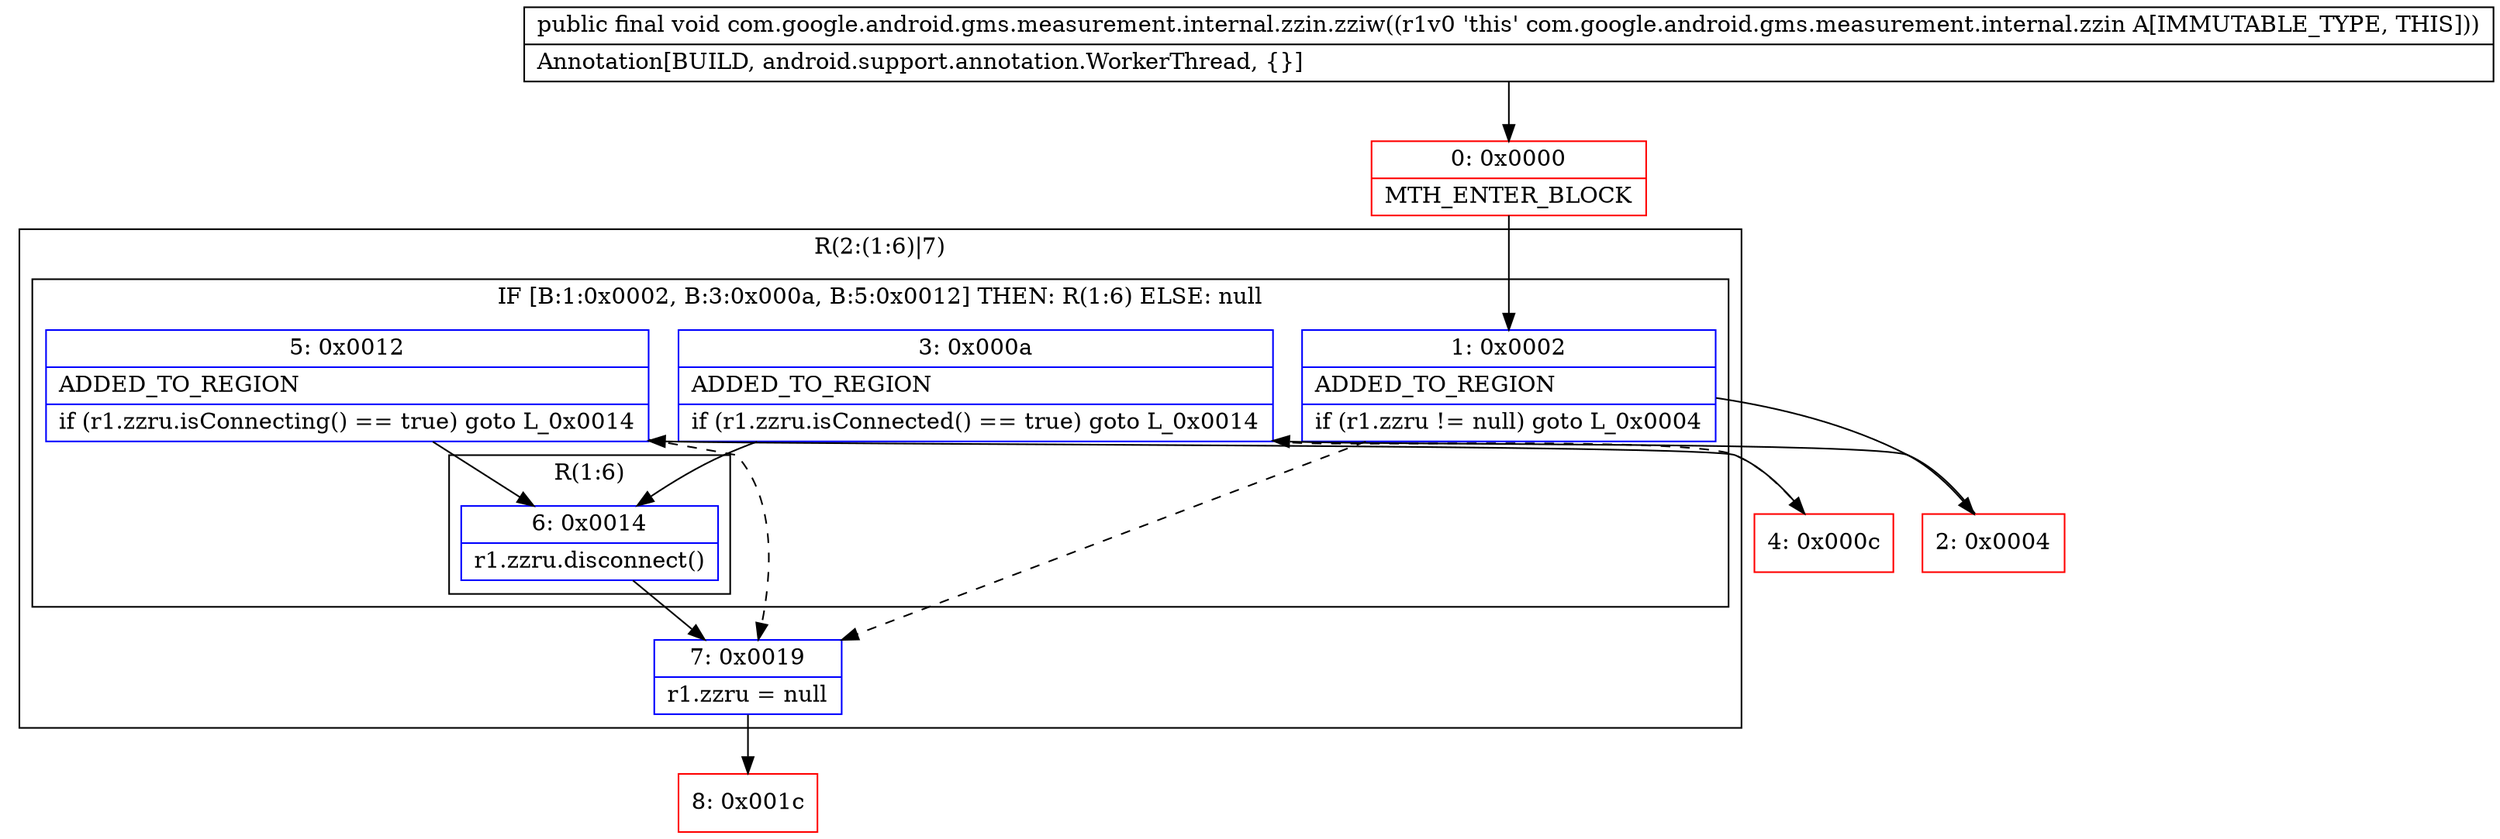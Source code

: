digraph "CFG forcom.google.android.gms.measurement.internal.zzin.zziw()V" {
subgraph cluster_Region_972664103 {
label = "R(2:(1:6)|7)";
node [shape=record,color=blue];
subgraph cluster_IfRegion_797407516 {
label = "IF [B:1:0x0002, B:3:0x000a, B:5:0x0012] THEN: R(1:6) ELSE: null";
node [shape=record,color=blue];
Node_1 [shape=record,label="{1\:\ 0x0002|ADDED_TO_REGION\l|if (r1.zzru != null) goto L_0x0004\l}"];
Node_3 [shape=record,label="{3\:\ 0x000a|ADDED_TO_REGION\l|if (r1.zzru.isConnected() == true) goto L_0x0014\l}"];
Node_5 [shape=record,label="{5\:\ 0x0012|ADDED_TO_REGION\l|if (r1.zzru.isConnecting() == true) goto L_0x0014\l}"];
subgraph cluster_Region_587354328 {
label = "R(1:6)";
node [shape=record,color=blue];
Node_6 [shape=record,label="{6\:\ 0x0014|r1.zzru.disconnect()\l}"];
}
}
Node_7 [shape=record,label="{7\:\ 0x0019|r1.zzru = null\l}"];
}
Node_0 [shape=record,color=red,label="{0\:\ 0x0000|MTH_ENTER_BLOCK\l}"];
Node_2 [shape=record,color=red,label="{2\:\ 0x0004}"];
Node_4 [shape=record,color=red,label="{4\:\ 0x000c}"];
Node_8 [shape=record,color=red,label="{8\:\ 0x001c}"];
MethodNode[shape=record,label="{public final void com.google.android.gms.measurement.internal.zzin.zziw((r1v0 'this' com.google.android.gms.measurement.internal.zzin A[IMMUTABLE_TYPE, THIS]))  | Annotation[BUILD, android.support.annotation.WorkerThread, \{\}]\l}"];
MethodNode -> Node_0;
Node_1 -> Node_2;
Node_1 -> Node_7[style=dashed];
Node_3 -> Node_4[style=dashed];
Node_3 -> Node_6;
Node_5 -> Node_6;
Node_5 -> Node_7[style=dashed];
Node_6 -> Node_7;
Node_7 -> Node_8;
Node_0 -> Node_1;
Node_2 -> Node_3;
Node_4 -> Node_5;
}

